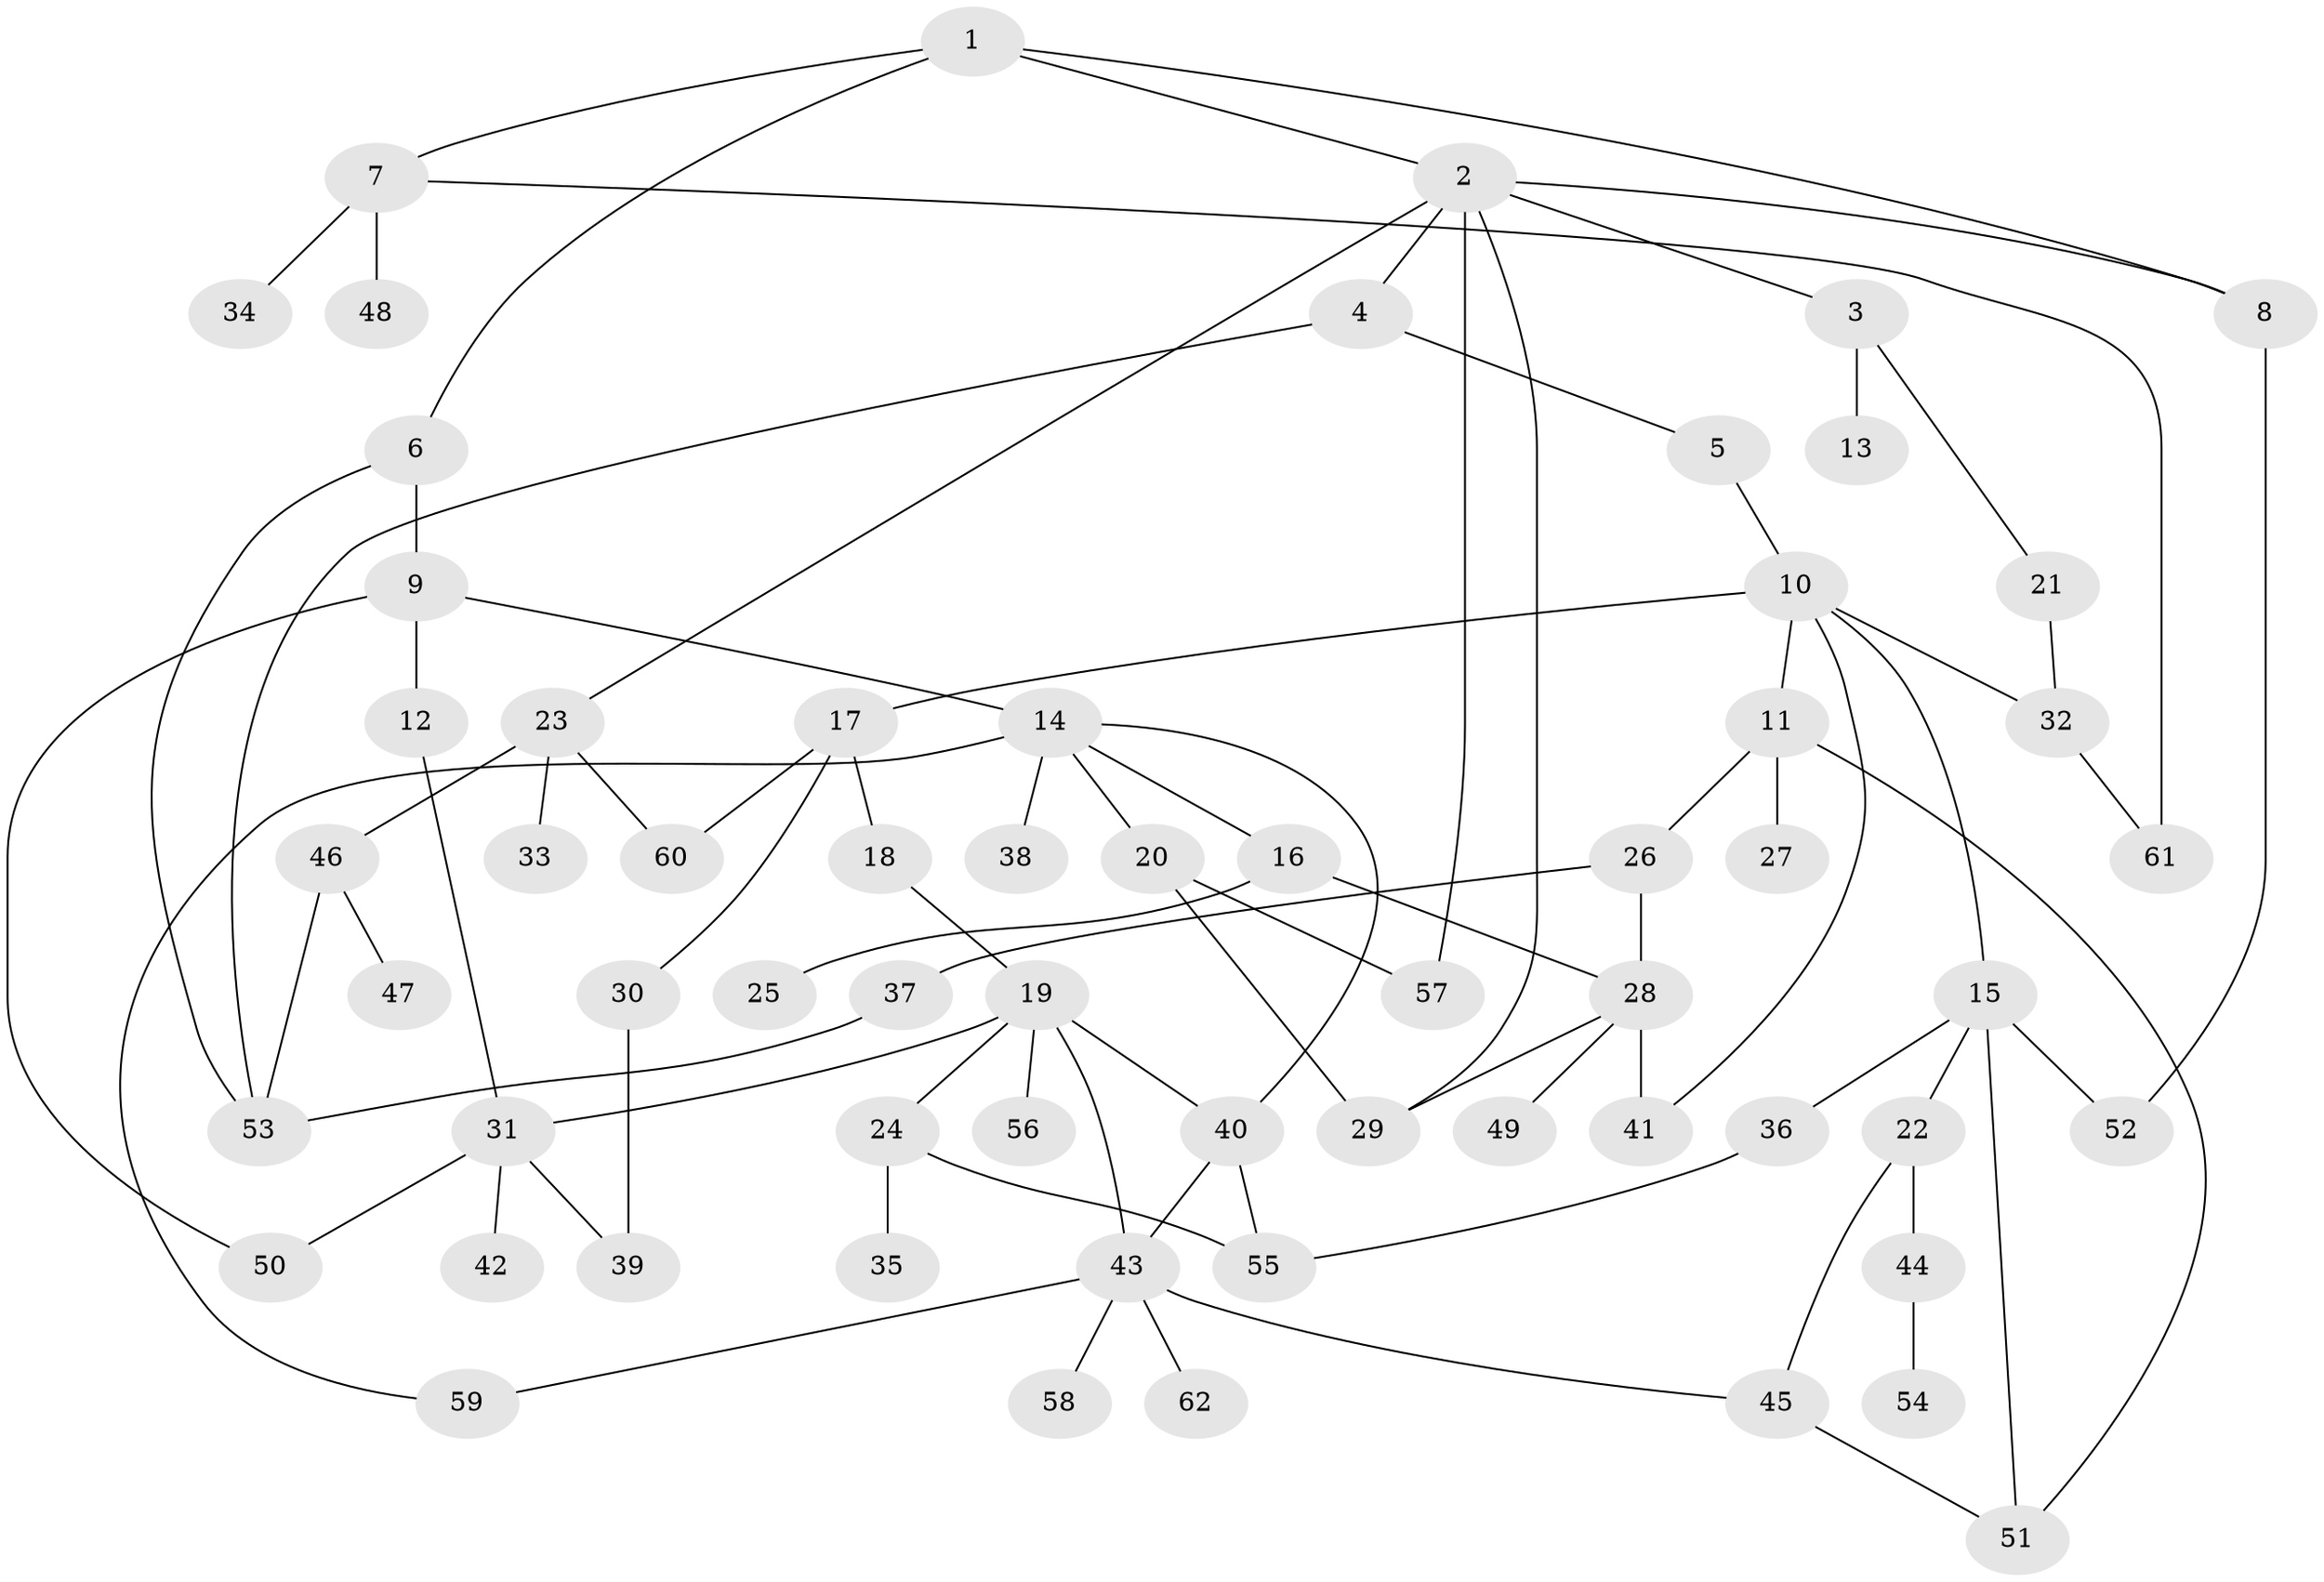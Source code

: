 // coarse degree distribution, {3: 0.2903225806451613, 6: 0.0967741935483871, 4: 0.12903225806451613, 2: 0.25806451612903225, 5: 0.12903225806451613, 1: 0.0967741935483871}
// Generated by graph-tools (version 1.1) at 2025/36/03/04/25 23:36:09]
// undirected, 62 vertices, 85 edges
graph export_dot {
  node [color=gray90,style=filled];
  1;
  2;
  3;
  4;
  5;
  6;
  7;
  8;
  9;
  10;
  11;
  12;
  13;
  14;
  15;
  16;
  17;
  18;
  19;
  20;
  21;
  22;
  23;
  24;
  25;
  26;
  27;
  28;
  29;
  30;
  31;
  32;
  33;
  34;
  35;
  36;
  37;
  38;
  39;
  40;
  41;
  42;
  43;
  44;
  45;
  46;
  47;
  48;
  49;
  50;
  51;
  52;
  53;
  54;
  55;
  56;
  57;
  58;
  59;
  60;
  61;
  62;
  1 -- 2;
  1 -- 6;
  1 -- 7;
  1 -- 8;
  2 -- 3;
  2 -- 4;
  2 -- 8;
  2 -- 23;
  2 -- 29;
  2 -- 57;
  3 -- 13;
  3 -- 21;
  4 -- 5;
  4 -- 53;
  5 -- 10;
  6 -- 9;
  6 -- 53;
  7 -- 34;
  7 -- 48;
  7 -- 61;
  8 -- 52;
  9 -- 12;
  9 -- 14;
  9 -- 50;
  10 -- 11;
  10 -- 15;
  10 -- 17;
  10 -- 32;
  10 -- 41;
  11 -- 26;
  11 -- 27;
  11 -- 51;
  12 -- 31;
  14 -- 16;
  14 -- 20;
  14 -- 38;
  14 -- 40;
  14 -- 59;
  15 -- 22;
  15 -- 36;
  15 -- 51;
  15 -- 52;
  16 -- 25;
  16 -- 28;
  17 -- 18;
  17 -- 30;
  17 -- 60;
  18 -- 19;
  19 -- 24;
  19 -- 56;
  19 -- 31;
  19 -- 43;
  19 -- 40;
  20 -- 57;
  20 -- 29;
  21 -- 32;
  22 -- 44;
  22 -- 45;
  23 -- 33;
  23 -- 46;
  23 -- 60;
  24 -- 35;
  24 -- 55;
  26 -- 28;
  26 -- 37;
  28 -- 41;
  28 -- 49;
  28 -- 29;
  30 -- 39;
  31 -- 42;
  31 -- 50;
  31 -- 39;
  32 -- 61;
  36 -- 55;
  37 -- 53;
  40 -- 43;
  40 -- 55;
  43 -- 58;
  43 -- 62;
  43 -- 59;
  43 -- 45;
  44 -- 54;
  45 -- 51;
  46 -- 47;
  46 -- 53;
}

